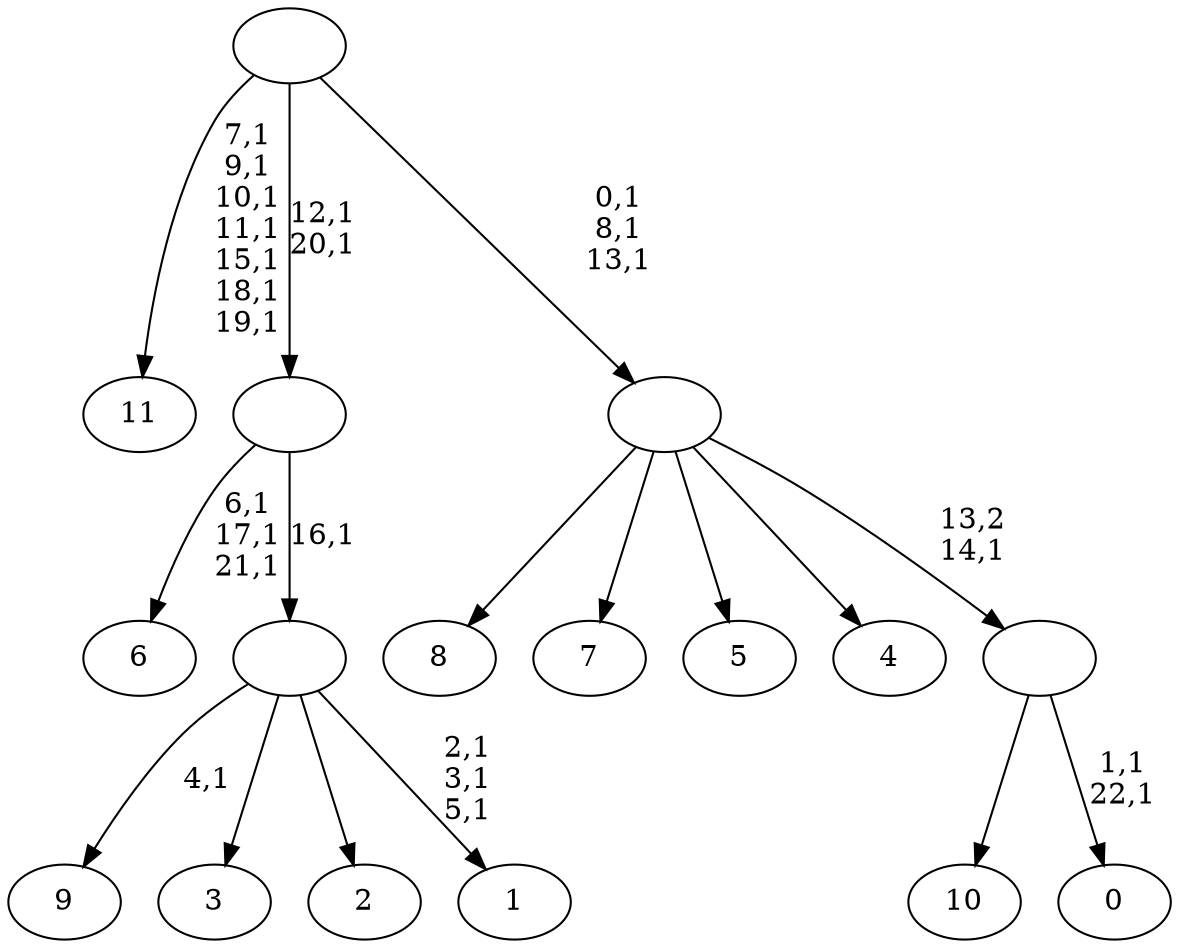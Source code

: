 digraph T {
	35 [label="11"]
	27 [label="10"]
	26 [label="9"]
	24 [label="8"]
	23 [label="7"]
	22 [label="6"]
	18 [label="5"]
	17 [label="4"]
	16 [label="3"]
	15 [label="2"]
	14 [label="1"]
	10 [label=""]
	9 [label=""]
	7 [label="0"]
	4 [label=""]
	3 [label=""]
	0 [label=""]
	10 -> 14 [label="2,1\n3,1\n5,1"]
	10 -> 26 [label="4,1"]
	10 -> 16 [label=""]
	10 -> 15 [label=""]
	9 -> 22 [label="6,1\n17,1\n21,1"]
	9 -> 10 [label="16,1"]
	4 -> 7 [label="1,1\n22,1"]
	4 -> 27 [label=""]
	3 -> 24 [label=""]
	3 -> 23 [label=""]
	3 -> 18 [label=""]
	3 -> 17 [label=""]
	3 -> 4 [label="13,2\n14,1"]
	0 -> 3 [label="0,1\n8,1\n13,1"]
	0 -> 9 [label="12,1\n20,1"]
	0 -> 35 [label="7,1\n9,1\n10,1\n11,1\n15,1\n18,1\n19,1"]
}
